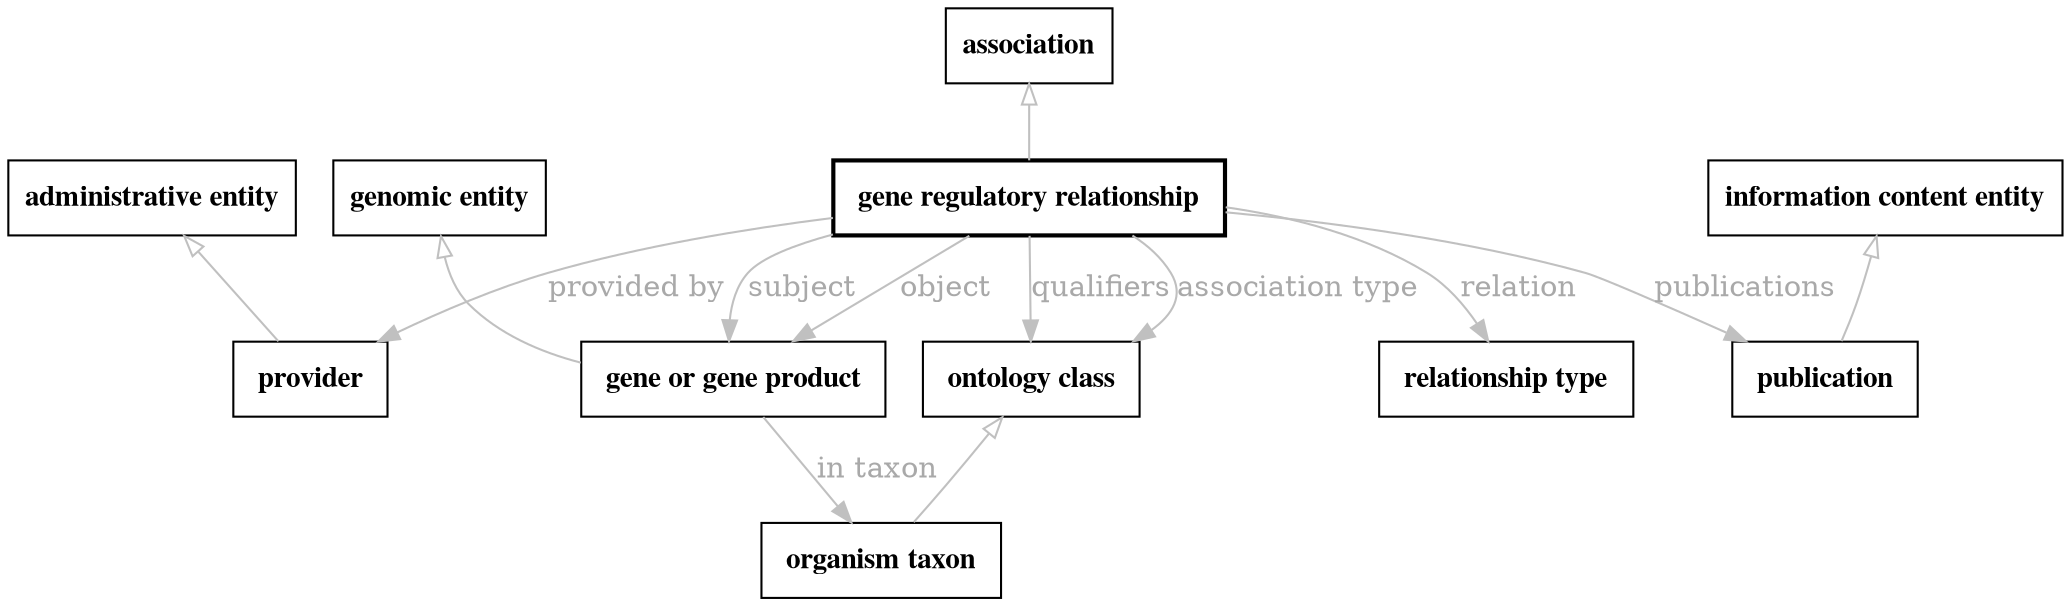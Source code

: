 // biolink model
digraph {
	graph [fontsize=32 penwidth=5]
	node [color=black fontname="times bold" shape=rectangle]
	edge [color=gray fontcolor=darkgray]
	"gene regulatory relationship" [label=" gene regulatory relationship " style=bold]
	association -> "gene regulatory relationship" [label="" arrowtail=onormal dir=back]
	"gene regulatory relationship" -> provider [label="provided by"]
	provider [label=" provider " style=solid]
	"administrative entity" -> provider [label="" arrowtail=onormal dir=back]
	"gene regulatory relationship" -> publication [label=publications]
	publication [label=" publication " style=solid]
	"information content entity" -> publication [label="" arrowtail=onormal dir=back]
	"gene regulatory relationship" -> "ontology class" [label=qualifiers]
	"ontology class" [label=" ontology class " style=solid]
	"gene regulatory relationship" -> "gene or gene product" [label=object]
	"gene or gene product" [label=" gene or gene product " style=solid]
	"genomic entity" -> "gene or gene product" [label="" arrowtail=onormal dir=back]
	"gene or gene product" -> "organism taxon" [label="in taxon"]
	"organism taxon" [label=" organism taxon " style=solid]
	"ontology class" -> "organism taxon" [label="" arrowtail=onormal dir=back]
	"gene regulatory relationship" -> "relationship type" [label=relation]
	"relationship type" [label=" relationship type " style=solid]
	"gene regulatory relationship" -> "gene or gene product" [label=subject]
	"gene regulatory relationship" -> "ontology class" [label="association type"]
}
